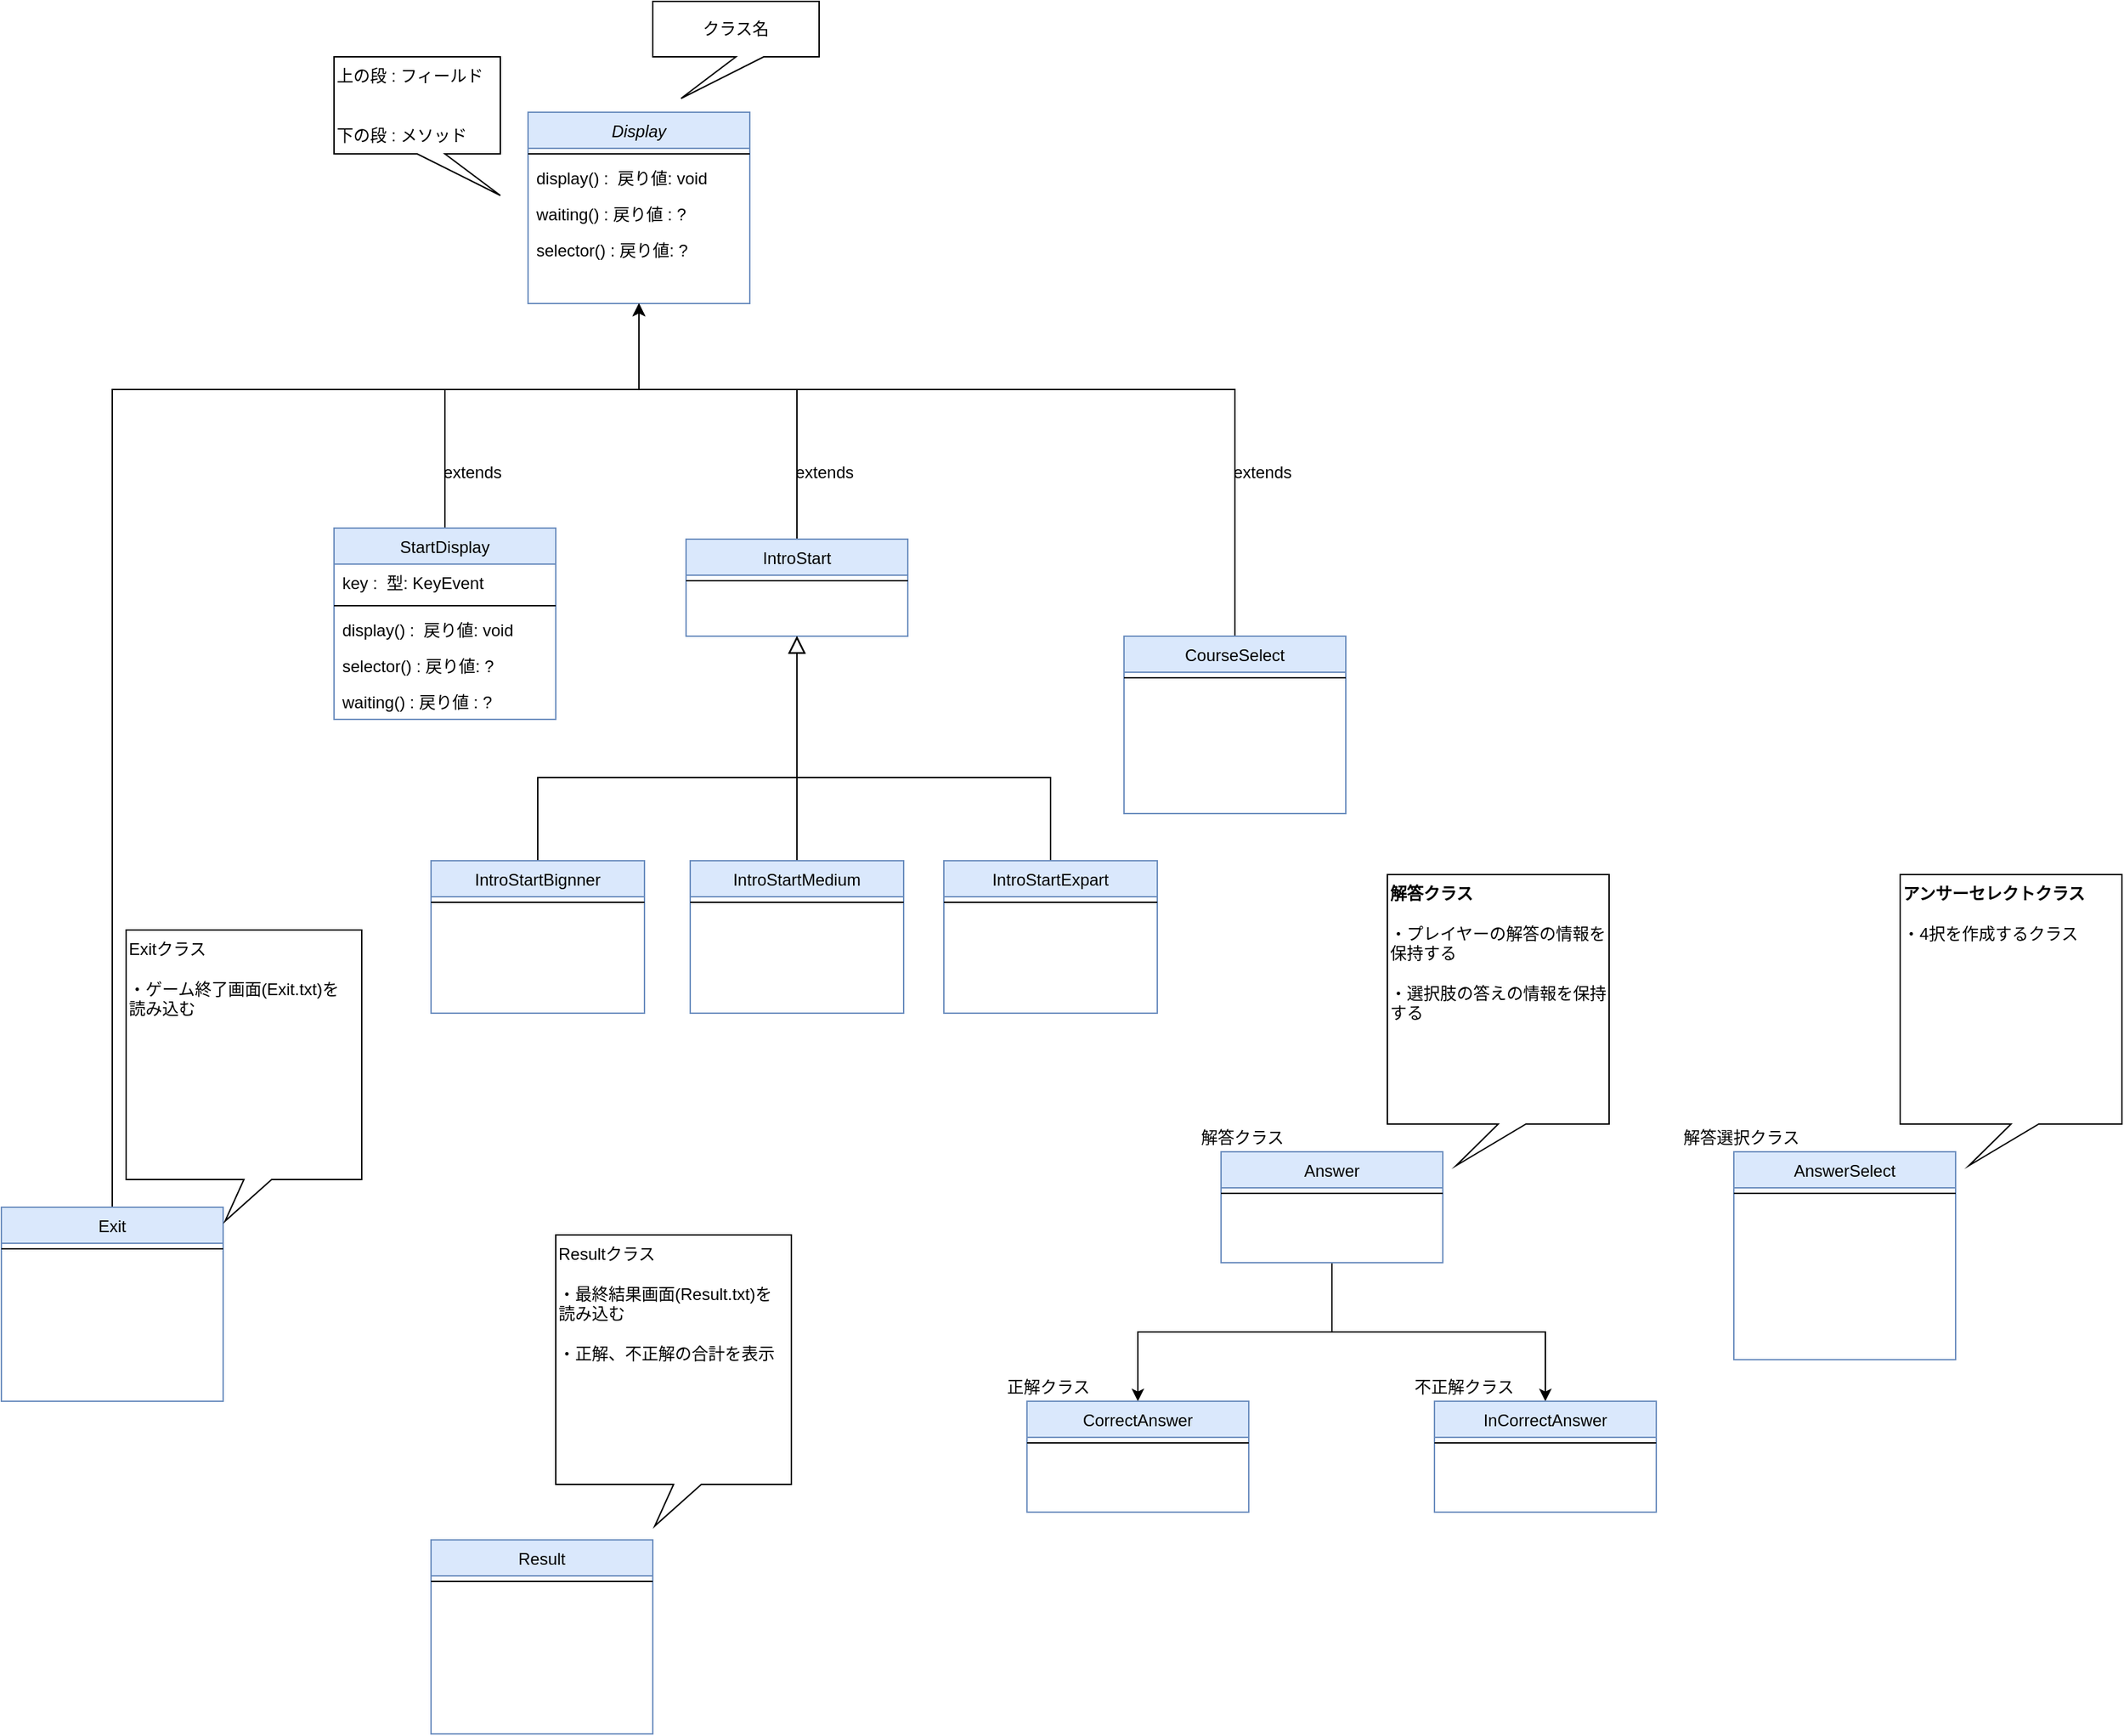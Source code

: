 <mxfile version="13.6.6" type="google"><diagram id="C5RBs43oDa-KdzZeNtuy" name="Page-1"><mxGraphModel dx="1616" dy="456" grid="1" gridSize="10" guides="1" tooltips="1" connect="1" arrows="1" fold="1" page="1" pageScale="1" pageWidth="827" pageHeight="1169" math="0" shadow="0"><root><mxCell id="WIyWlLk6GJQsqaUBKTNV-0"/><mxCell id="WIyWlLk6GJQsqaUBKTNV-1" parent="WIyWlLk6GJQsqaUBKTNV-0"/><mxCell id="zkfFHV4jXpPFQw0GAbJ--0" value="Display" style="swimlane;fontStyle=2;align=center;verticalAlign=top;childLayout=stackLayout;horizontal=1;startSize=26;horizontalStack=0;resizeParent=1;resizeLast=0;collapsible=1;marginBottom=0;rounded=0;shadow=0;strokeWidth=1;fillColor=#dae8fc;strokeColor=#6c8ebf;" parent="WIyWlLk6GJQsqaUBKTNV-1" vertex="1"><mxGeometry x="220" y="120" width="160" height="138" as="geometry"><mxRectangle x="230" y="140" width="160" height="26" as="alternateBounds"/></mxGeometry></mxCell><mxCell id="zkfFHV4jXpPFQw0GAbJ--4" value="" style="line;html=1;strokeWidth=1;align=left;verticalAlign=middle;spacingTop=-1;spacingLeft=3;spacingRight=3;rotatable=0;labelPosition=right;points=[];portConstraint=eastwest;" parent="zkfFHV4jXpPFQw0GAbJ--0" vertex="1"><mxGeometry y="26" width="160" height="8" as="geometry"/></mxCell><mxCell id="zkfFHV4jXpPFQw0GAbJ--2" value="display() :  戻り値: void" style="text;align=left;verticalAlign=top;spacingLeft=4;spacingRight=4;overflow=hidden;rotatable=0;points=[[0,0.5],[1,0.5]];portConstraint=eastwest;rounded=0;shadow=0;html=0;" parent="zkfFHV4jXpPFQw0GAbJ--0" vertex="1"><mxGeometry y="34" width="160" height="26" as="geometry"/></mxCell><mxCell id="zkfFHV4jXpPFQw0GAbJ--3" value="waiting() : 戻り値 : ?" style="text;align=left;verticalAlign=top;spacingLeft=4;spacingRight=4;overflow=hidden;rotatable=0;points=[[0,0.5],[1,0.5]];portConstraint=eastwest;rounded=0;shadow=0;html=0;" parent="zkfFHV4jXpPFQw0GAbJ--0" vertex="1"><mxGeometry y="60" width="160" height="26" as="geometry"/></mxCell><mxCell id="zkfFHV4jXpPFQw0GAbJ--5" value="selector() : 戻り値: ?" style="text;align=left;verticalAlign=top;spacingLeft=4;spacingRight=4;overflow=hidden;rotatable=0;points=[[0,0.5],[1,0.5]];portConstraint=eastwest;" parent="zkfFHV4jXpPFQw0GAbJ--0" vertex="1"><mxGeometry y="86" width="160" height="26" as="geometry"/></mxCell><mxCell id="TAYozgAB39gQis6I4emE-0" value="上の段 : フィールド&lt;br&gt;&lt;br&gt;&lt;br&gt;下の段 : メソッド" style="shape=callout;whiteSpace=wrap;html=1;perimeter=calloutPerimeter;position2=1;align=left;verticalAlign=top;" parent="WIyWlLk6GJQsqaUBKTNV-1" vertex="1"><mxGeometry x="80" y="80" width="120" height="100" as="geometry"/></mxCell><mxCell id="TAYozgAB39gQis6I4emE-1" value="クラス名" style="shape=callout;whiteSpace=wrap;html=1;perimeter=calloutPerimeter;align=center;position2=0.17;" parent="WIyWlLk6GJQsqaUBKTNV-1" vertex="1"><mxGeometry x="310" y="40" width="120" height="70" as="geometry"/></mxCell><mxCell id="TAYozgAB39gQis6I4emE-3" value="extends" style="text;html=1;strokeColor=none;fillColor=none;align=center;verticalAlign=middle;whiteSpace=wrap;rounded=0;" parent="WIyWlLk6GJQsqaUBKTNV-1" vertex="1"><mxGeometry x="414" y="370" width="40" height="20" as="geometry"/></mxCell><mxCell id="9v0r1QaV7vVbugxH52Gg-21" style="edgeStyle=orthogonalEdgeStyle;rounded=0;orthogonalLoop=1;jettySize=auto;html=1;" parent="WIyWlLk6GJQsqaUBKTNV-1" source="zkfFHV4jXpPFQw0GAbJ--13" target="zkfFHV4jXpPFQw0GAbJ--0" edge="1"><mxGeometry relative="1" as="geometry"><mxPoint x="300" y="410" as="targetPoint"/><Array as="points"><mxPoint x="414" y="320"/><mxPoint x="300" y="320"/></Array></mxGeometry></mxCell><mxCell id="zkfFHV4jXpPFQw0GAbJ--13" value="IntroStart" style="swimlane;fontStyle=0;align=center;verticalAlign=top;childLayout=stackLayout;horizontal=1;startSize=26;horizontalStack=0;resizeParent=1;resizeLast=0;collapsible=1;marginBottom=0;rounded=0;shadow=0;strokeWidth=1;fillColor=#dae8fc;strokeColor=#6c8ebf;" parent="WIyWlLk6GJQsqaUBKTNV-1" vertex="1"><mxGeometry x="334" y="428" width="160" height="70" as="geometry"><mxRectangle x="340" y="380" width="170" height="26" as="alternateBounds"/></mxGeometry></mxCell><mxCell id="zkfFHV4jXpPFQw0GAbJ--15" value="" style="line;html=1;strokeWidth=1;align=left;verticalAlign=middle;spacingTop=-1;spacingLeft=3;spacingRight=3;rotatable=0;labelPosition=right;points=[];portConstraint=eastwest;" parent="zkfFHV4jXpPFQw0GAbJ--13" vertex="1"><mxGeometry y="26" width="160" height="8" as="geometry"/></mxCell><mxCell id="9v0r1QaV7vVbugxH52Gg-22" style="edgeStyle=orthogonalEdgeStyle;rounded=0;orthogonalLoop=1;jettySize=auto;html=1;" parent="WIyWlLk6GJQsqaUBKTNV-1" source="zkfFHV4jXpPFQw0GAbJ--6" target="zkfFHV4jXpPFQw0GAbJ--0" edge="1"><mxGeometry relative="1" as="geometry"><mxPoint x="260" y="308" as="targetPoint"/><Array as="points"><mxPoint x="160" y="320"/><mxPoint x="300" y="320"/></Array></mxGeometry></mxCell><mxCell id="zkfFHV4jXpPFQw0GAbJ--6" value="StartDisplay" style="swimlane;fontStyle=0;align=center;verticalAlign=top;childLayout=stackLayout;horizontal=1;startSize=26;horizontalStack=0;resizeParent=1;resizeLast=0;collapsible=1;marginBottom=0;rounded=0;shadow=0;strokeWidth=1;fillColor=#dae8fc;strokeColor=#6c8ebf;" parent="WIyWlLk6GJQsqaUBKTNV-1" vertex="1"><mxGeometry x="80" y="420" width="160" height="138" as="geometry"><mxRectangle x="130" y="380" width="160" height="26" as="alternateBounds"/></mxGeometry></mxCell><mxCell id="zkfFHV4jXpPFQw0GAbJ--7" value="key :  型: KeyEvent" style="text;align=left;verticalAlign=top;spacingLeft=4;spacingRight=4;overflow=hidden;rotatable=0;points=[[0,0.5],[1,0.5]];portConstraint=eastwest;" parent="zkfFHV4jXpPFQw0GAbJ--6" vertex="1"><mxGeometry y="26" width="160" height="26" as="geometry"/></mxCell><mxCell id="zkfFHV4jXpPFQw0GAbJ--9" value="" style="line;html=1;strokeWidth=1;align=left;verticalAlign=middle;spacingTop=-1;spacingLeft=3;spacingRight=3;rotatable=0;labelPosition=right;points=[];portConstraint=eastwest;" parent="zkfFHV4jXpPFQw0GAbJ--6" vertex="1"><mxGeometry y="52" width="160" height="8" as="geometry"/></mxCell><mxCell id="TAYozgAB39gQis6I4emE-13" value="display() :  戻り値: void" style="text;align=left;verticalAlign=top;spacingLeft=4;spacingRight=4;overflow=hidden;rotatable=0;points=[[0,0.5],[1,0.5]];portConstraint=eastwest;rounded=0;shadow=0;html=0;" parent="zkfFHV4jXpPFQw0GAbJ--6" vertex="1"><mxGeometry y="60" width="160" height="26" as="geometry"/></mxCell><mxCell id="TAYozgAB39gQis6I4emE-15" value="selector() : 戻り値: ?" style="text;align=left;verticalAlign=top;spacingLeft=4;spacingRight=4;overflow=hidden;rotatable=0;points=[[0,0.5],[1,0.5]];portConstraint=eastwest;" parent="zkfFHV4jXpPFQw0GAbJ--6" vertex="1"><mxGeometry y="86" width="160" height="26" as="geometry"/></mxCell><mxCell id="TAYozgAB39gQis6I4emE-14" value="waiting() : 戻り値 : ?" style="text;align=left;verticalAlign=top;spacingLeft=4;spacingRight=4;overflow=hidden;rotatable=0;points=[[0,0.5],[1,0.5]];portConstraint=eastwest;rounded=0;shadow=0;html=0;" parent="zkfFHV4jXpPFQw0GAbJ--6" vertex="1"><mxGeometry y="112" width="160" height="26" as="geometry"/></mxCell><mxCell id="TAYozgAB39gQis6I4emE-9" value="extends" style="text;html=1;strokeColor=none;fillColor=none;align=center;verticalAlign=middle;whiteSpace=wrap;rounded=0;" parent="WIyWlLk6GJQsqaUBKTNV-1" vertex="1"><mxGeometry x="160" y="370" width="40" height="20" as="geometry"/></mxCell><mxCell id="aFRgOXpxUzwA86uypKQA-5" value="" style="endArrow=block;endSize=10;endFill=0;shadow=0;strokeWidth=1;rounded=0;edgeStyle=elbowEdgeStyle;elbow=vertical;entryX=0.5;entryY=1;entryDx=0;entryDy=0;exitX=0.5;exitY=0;exitDx=0;exitDy=0;" parent="WIyWlLk6GJQsqaUBKTNV-1" source="aFRgOXpxUzwA86uypKQA-2" target="zkfFHV4jXpPFQw0GAbJ--13" edge="1"><mxGeometry width="160" relative="1" as="geometry"><mxPoint x="414" y="620" as="sourcePoint"/><mxPoint x="414" y="504" as="targetPoint"/><Array as="points"><mxPoint x="370" y="610"/><mxPoint x="300" y="574"/><mxPoint x="300" y="574"/><mxPoint x="300" y="594"/></Array></mxGeometry></mxCell><mxCell id="9v0r1QaV7vVbugxH52Gg-6" value="" style="endArrow=block;endSize=10;endFill=0;shadow=0;strokeWidth=1;rounded=0;edgeStyle=elbowEdgeStyle;elbow=vertical;exitX=0.5;exitY=0;exitDx=0;exitDy=0;entryX=0.5;entryY=1;entryDx=0;entryDy=0;" parent="WIyWlLk6GJQsqaUBKTNV-1" source="9v0r1QaV7vVbugxH52Gg-0" target="zkfFHV4jXpPFQw0GAbJ--13" edge="1"><mxGeometry width="160" relative="1" as="geometry"><mxPoint x="586.5" y="642" as="sourcePoint"/><mxPoint x="586.5" y="480" as="targetPoint"/><Array as="points"><mxPoint x="500" y="600"/><mxPoint x="472.5" y="550"/><mxPoint x="472.5" y="570"/></Array></mxGeometry></mxCell><mxCell id="aFRgOXpxUzwA86uypKQA-2" value="IntroStartMedium" style="swimlane;fontStyle=0;align=center;verticalAlign=top;childLayout=stackLayout;horizontal=1;startSize=26;horizontalStack=0;resizeParent=1;resizeLast=0;collapsible=1;marginBottom=0;rounded=0;shadow=0;strokeWidth=1;fillColor=#dae8fc;strokeColor=#6c8ebf;" parent="WIyWlLk6GJQsqaUBKTNV-1" vertex="1"><mxGeometry x="337" y="660" width="154" height="110" as="geometry"><mxRectangle x="340" y="380" width="170" height="26" as="alternateBounds"/></mxGeometry></mxCell><mxCell id="aFRgOXpxUzwA86uypKQA-3" value="" style="line;html=1;strokeWidth=1;align=left;verticalAlign=middle;spacingTop=-1;spacingLeft=3;spacingRight=3;rotatable=0;labelPosition=right;points=[];portConstraint=eastwest;" parent="aFRgOXpxUzwA86uypKQA-2" vertex="1"><mxGeometry y="26" width="154" height="8" as="geometry"/></mxCell><mxCell id="9v0r1QaV7vVbugxH52Gg-9" value="" style="endArrow=block;endSize=10;endFill=0;shadow=0;strokeWidth=1;rounded=0;edgeStyle=elbowEdgeStyle;elbow=vertical;entryX=0.5;entryY=1;entryDx=0;entryDy=0;exitX=0.5;exitY=0;exitDx=0;exitDy=0;" parent="WIyWlLk6GJQsqaUBKTNV-1" source="9v0r1QaV7vVbugxH52Gg-2" target="zkfFHV4jXpPFQw0GAbJ--13" edge="1"><mxGeometry width="160" relative="1" as="geometry"><mxPoint x="240" y="642" as="sourcePoint"/><mxPoint x="240" y="480" as="targetPoint"/><Array as="points"><mxPoint x="320" y="600"/><mxPoint x="126" y="556"/><mxPoint x="126" y="556"/><mxPoint x="126" y="576"/></Array></mxGeometry></mxCell><mxCell id="9v0r1QaV7vVbugxH52Gg-2" value="IntroStartBignner" style="swimlane;fontStyle=0;align=center;verticalAlign=top;childLayout=stackLayout;horizontal=1;startSize=26;horizontalStack=0;resizeParent=1;resizeLast=0;collapsible=1;marginBottom=0;rounded=0;shadow=0;strokeWidth=1;fillColor=#dae8fc;strokeColor=#6c8ebf;" parent="WIyWlLk6GJQsqaUBKTNV-1" vertex="1"><mxGeometry x="150" y="660" width="154" height="110" as="geometry"><mxRectangle x="340" y="380" width="170" height="26" as="alternateBounds"/></mxGeometry></mxCell><mxCell id="9v0r1QaV7vVbugxH52Gg-3" value="" style="line;html=1;strokeWidth=1;align=left;verticalAlign=middle;spacingTop=-1;spacingLeft=3;spacingRight=3;rotatable=0;labelPosition=right;points=[];portConstraint=eastwest;" parent="9v0r1QaV7vVbugxH52Gg-2" vertex="1"><mxGeometry y="26" width="154" height="8" as="geometry"/></mxCell><mxCell id="9v0r1QaV7vVbugxH52Gg-0" value="IntroStartExpart" style="swimlane;fontStyle=0;align=center;verticalAlign=top;childLayout=stackLayout;horizontal=1;startSize=26;horizontalStack=0;resizeParent=1;resizeLast=0;collapsible=1;marginBottom=0;rounded=0;shadow=0;strokeWidth=1;fillColor=#dae8fc;strokeColor=#6c8ebf;" parent="WIyWlLk6GJQsqaUBKTNV-1" vertex="1"><mxGeometry x="520" y="660" width="154" height="110" as="geometry"><mxRectangle x="340" y="380" width="170" height="26" as="alternateBounds"/></mxGeometry></mxCell><mxCell id="9v0r1QaV7vVbugxH52Gg-1" value="" style="line;html=1;strokeWidth=1;align=left;verticalAlign=middle;spacingTop=-1;spacingLeft=3;spacingRight=3;rotatable=0;labelPosition=right;points=[];portConstraint=eastwest;" parent="9v0r1QaV7vVbugxH52Gg-0" vertex="1"><mxGeometry y="26" width="154" height="8" as="geometry"/></mxCell><mxCell id="9v0r1QaV7vVbugxH52Gg-20" style="edgeStyle=orthogonalEdgeStyle;rounded=0;orthogonalLoop=1;jettySize=auto;html=1;exitX=0.5;exitY=0;exitDx=0;exitDy=0;" parent="WIyWlLk6GJQsqaUBKTNV-1" source="9v0r1QaV7vVbugxH52Gg-15" target="zkfFHV4jXpPFQw0GAbJ--0" edge="1"><mxGeometry relative="1" as="geometry"><mxPoint x="296.8" y="260" as="targetPoint"/><Array as="points"><mxPoint x="730" y="320"/><mxPoint x="300" y="320"/></Array></mxGeometry></mxCell><mxCell id="9v0r1QaV7vVbugxH52Gg-15" value="CourseSelect" style="swimlane;fontStyle=0;align=center;verticalAlign=top;childLayout=stackLayout;horizontal=1;startSize=26;horizontalStack=0;resizeParent=1;resizeLast=0;collapsible=1;marginBottom=0;rounded=0;shadow=0;strokeWidth=1;fillColor=#dae8fc;strokeColor=#6c8ebf;" parent="WIyWlLk6GJQsqaUBKTNV-1" vertex="1"><mxGeometry x="650" y="498" width="160" height="128" as="geometry"><mxRectangle x="340" y="380" width="170" height="26" as="alternateBounds"/></mxGeometry></mxCell><mxCell id="9v0r1QaV7vVbugxH52Gg-16" value="" style="line;html=1;strokeWidth=1;align=left;verticalAlign=middle;spacingTop=-1;spacingLeft=3;spacingRight=3;rotatable=0;labelPosition=right;points=[];portConstraint=eastwest;" parent="9v0r1QaV7vVbugxH52Gg-15" vertex="1"><mxGeometry y="26" width="160" height="8" as="geometry"/></mxCell><mxCell id="VOgPtXjET8mCiXlU2rQi-0" value="extends" style="text;html=1;strokeColor=none;fillColor=none;align=center;verticalAlign=middle;whiteSpace=wrap;rounded=0;" vertex="1" parent="WIyWlLk6GJQsqaUBKTNV-1"><mxGeometry x="730" y="370" width="40" height="20" as="geometry"/></mxCell><mxCell id="VOgPtXjET8mCiXlU2rQi-4" style="edgeStyle=orthogonalEdgeStyle;rounded=0;orthogonalLoop=1;jettySize=auto;html=1;entryX=0.5;entryY=0;entryDx=0;entryDy=0;" edge="1" parent="WIyWlLk6GJQsqaUBKTNV-1" source="VOgPtXjET8mCiXlU2rQi-1" target="VOgPtXjET8mCiXlU2rQi-5"><mxGeometry relative="1" as="geometry"><mxPoint x="800" y="1020" as="targetPoint"/></mxGeometry></mxCell><mxCell id="VOgPtXjET8mCiXlU2rQi-7" style="edgeStyle=orthogonalEdgeStyle;rounded=0;orthogonalLoop=1;jettySize=auto;html=1;entryX=0.5;entryY=0;entryDx=0;entryDy=0;" edge="1" parent="WIyWlLk6GJQsqaUBKTNV-1" source="VOgPtXjET8mCiXlU2rQi-1" target="VOgPtXjET8mCiXlU2rQi-8"><mxGeometry relative="1" as="geometry"><mxPoint x="980" y="1050" as="targetPoint"/><Array as="points"><mxPoint x="800" y="1000"/><mxPoint x="954" y="1000"/></Array></mxGeometry></mxCell><mxCell id="VOgPtXjET8mCiXlU2rQi-10" value="正解クラス" style="text;html=1;align=center;verticalAlign=middle;resizable=0;points=[];autosize=1;" vertex="1" parent="WIyWlLk6GJQsqaUBKTNV-1"><mxGeometry x="560" y="1030" width="70" height="20" as="geometry"/></mxCell><mxCell id="VOgPtXjET8mCiXlU2rQi-11" value="不正解クラス" style="text;html=1;align=center;verticalAlign=middle;resizable=0;points=[];autosize=1;" vertex="1" parent="WIyWlLk6GJQsqaUBKTNV-1"><mxGeometry x="850" y="1030" width="90" height="20" as="geometry"/></mxCell><mxCell id="VOgPtXjET8mCiXlU2rQi-12" value="解答クラス" style="text;html=1;align=center;verticalAlign=middle;resizable=0;points=[];autosize=1;" vertex="1" parent="WIyWlLk6GJQsqaUBKTNV-1"><mxGeometry x="700" y="850" width="70" height="20" as="geometry"/></mxCell><mxCell id="VOgPtXjET8mCiXlU2rQi-13" value="&lt;b&gt;解答クラス&lt;/b&gt;&lt;br&gt;&lt;br&gt;・プレイヤーの解答の情報を&lt;br&gt;保持する&lt;br&gt;&lt;br&gt;・選択肢の答えの情報を保持する" style="shape=callout;whiteSpace=wrap;html=1;perimeter=calloutPerimeter;position2=0.31;verticalAlign=top;align=left;" vertex="1" parent="WIyWlLk6GJQsqaUBKTNV-1"><mxGeometry x="840" y="670" width="160" height="210" as="geometry"/></mxCell><mxCell id="VOgPtXjET8mCiXlU2rQi-1" value="Answer" style="swimlane;fontStyle=0;align=center;verticalAlign=top;childLayout=stackLayout;horizontal=1;startSize=26;horizontalStack=0;resizeParent=1;resizeLast=0;collapsible=1;marginBottom=0;rounded=0;shadow=0;strokeWidth=1;fillColor=#dae8fc;strokeColor=#6c8ebf;" vertex="1" parent="WIyWlLk6GJQsqaUBKTNV-1"><mxGeometry x="720" y="870" width="160" height="80" as="geometry"><mxRectangle x="340" y="380" width="170" height="26" as="alternateBounds"/></mxGeometry></mxCell><mxCell id="VOgPtXjET8mCiXlU2rQi-2" value="" style="line;html=1;strokeWidth=1;align=left;verticalAlign=middle;spacingTop=-1;spacingLeft=3;spacingRight=3;rotatable=0;labelPosition=right;points=[];portConstraint=eastwest;" vertex="1" parent="VOgPtXjET8mCiXlU2rQi-1"><mxGeometry y="26" width="160" height="8" as="geometry"/></mxCell><mxCell id="VOgPtXjET8mCiXlU2rQi-5" value="CorrectAnswer" style="swimlane;fontStyle=0;align=center;verticalAlign=top;childLayout=stackLayout;horizontal=1;startSize=26;horizontalStack=0;resizeParent=1;resizeLast=0;collapsible=1;marginBottom=0;rounded=0;shadow=0;strokeWidth=1;fillColor=#dae8fc;strokeColor=#6c8ebf;" vertex="1" parent="WIyWlLk6GJQsqaUBKTNV-1"><mxGeometry x="580" y="1050" width="160" height="80" as="geometry"><mxRectangle x="340" y="380" width="170" height="26" as="alternateBounds"/></mxGeometry></mxCell><mxCell id="VOgPtXjET8mCiXlU2rQi-6" value="" style="line;html=1;strokeWidth=1;align=left;verticalAlign=middle;spacingTop=-1;spacingLeft=3;spacingRight=3;rotatable=0;labelPosition=right;points=[];portConstraint=eastwest;" vertex="1" parent="VOgPtXjET8mCiXlU2rQi-5"><mxGeometry y="26" width="160" height="8" as="geometry"/></mxCell><mxCell id="VOgPtXjET8mCiXlU2rQi-8" value="InCorrectAnswer" style="swimlane;fontStyle=0;align=center;verticalAlign=top;childLayout=stackLayout;horizontal=1;startSize=26;horizontalStack=0;resizeParent=1;resizeLast=0;collapsible=1;marginBottom=0;rounded=0;shadow=0;strokeWidth=1;fillColor=#dae8fc;strokeColor=#6c8ebf;" vertex="1" parent="WIyWlLk6GJQsqaUBKTNV-1"><mxGeometry x="874" y="1050" width="160" height="80" as="geometry"><mxRectangle x="340" y="380" width="170" height="26" as="alternateBounds"/></mxGeometry></mxCell><mxCell id="VOgPtXjET8mCiXlU2rQi-9" value="" style="line;html=1;strokeWidth=1;align=left;verticalAlign=middle;spacingTop=-1;spacingLeft=3;spacingRight=3;rotatable=0;labelPosition=right;points=[];portConstraint=eastwest;" vertex="1" parent="VOgPtXjET8mCiXlU2rQi-8"><mxGeometry y="26" width="160" height="8" as="geometry"/></mxCell><mxCell id="VOgPtXjET8mCiXlU2rQi-14" value="AnswerSelect" style="swimlane;fontStyle=0;align=center;verticalAlign=top;childLayout=stackLayout;horizontal=1;startSize=26;horizontalStack=0;resizeParent=1;resizeLast=0;collapsible=1;marginBottom=0;rounded=0;shadow=0;strokeWidth=1;fillColor=#dae8fc;strokeColor=#6c8ebf;" vertex="1" parent="WIyWlLk6GJQsqaUBKTNV-1"><mxGeometry x="1090" y="870" width="160" height="150" as="geometry"><mxRectangle x="340" y="380" width="170" height="26" as="alternateBounds"/></mxGeometry></mxCell><mxCell id="VOgPtXjET8mCiXlU2rQi-15" value="" style="line;html=1;strokeWidth=1;align=left;verticalAlign=middle;spacingTop=-1;spacingLeft=3;spacingRight=3;rotatable=0;labelPosition=right;points=[];portConstraint=eastwest;" vertex="1" parent="VOgPtXjET8mCiXlU2rQi-14"><mxGeometry y="26" width="160" height="8" as="geometry"/></mxCell><mxCell id="VOgPtXjET8mCiXlU2rQi-16" value="解答選択クラス" style="text;html=1;align=center;verticalAlign=middle;resizable=0;points=[];autosize=1;" vertex="1" parent="WIyWlLk6GJQsqaUBKTNV-1"><mxGeometry x="1045" y="850" width="100" height="20" as="geometry"/></mxCell><mxCell id="VOgPtXjET8mCiXlU2rQi-17" value="&lt;b&gt;アンサーセレクトクラス&lt;/b&gt;&lt;br&gt;&lt;br&gt;・4択を作成するクラス" style="shape=callout;whiteSpace=wrap;html=1;perimeter=calloutPerimeter;position2=0.31;verticalAlign=top;align=left;" vertex="1" parent="WIyWlLk6GJQsqaUBKTNV-1"><mxGeometry x="1210" y="670" width="160" height="210" as="geometry"/></mxCell><mxCell id="VOgPtXjET8mCiXlU2rQi-21" value="Resultクラス&lt;br&gt;&lt;br&gt;・最終結果画面(Result.txt)を&lt;br&gt;読み込む&lt;br&gt;&lt;br&gt;・正解、不正解の合計を表示" style="shape=callout;whiteSpace=wrap;html=1;perimeter=calloutPerimeter;align=left;position2=0.42;verticalAlign=top;" vertex="1" parent="WIyWlLk6GJQsqaUBKTNV-1"><mxGeometry x="240" y="930" width="170" height="210" as="geometry"/></mxCell><mxCell id="VOgPtXjET8mCiXlU2rQi-18" value="Result" style="swimlane;fontStyle=0;align=center;verticalAlign=top;childLayout=stackLayout;horizontal=1;startSize=26;horizontalStack=0;resizeParent=1;resizeLast=0;collapsible=1;marginBottom=0;rounded=0;shadow=0;strokeWidth=1;fillColor=#dae8fc;strokeColor=#6c8ebf;" vertex="1" parent="WIyWlLk6GJQsqaUBKTNV-1"><mxGeometry x="150" y="1150" width="160" height="140" as="geometry"><mxRectangle x="340" y="380" width="170" height="26" as="alternateBounds"/></mxGeometry></mxCell><mxCell id="VOgPtXjET8mCiXlU2rQi-19" value="" style="line;html=1;strokeWidth=1;align=left;verticalAlign=middle;spacingTop=-1;spacingLeft=3;spacingRight=3;rotatable=0;labelPosition=right;points=[];portConstraint=eastwest;" vertex="1" parent="VOgPtXjET8mCiXlU2rQi-18"><mxGeometry y="26" width="160" height="8" as="geometry"/></mxCell><mxCell id="VOgPtXjET8mCiXlU2rQi-25" style="edgeStyle=orthogonalEdgeStyle;rounded=0;orthogonalLoop=1;jettySize=auto;html=1;" edge="1" parent="WIyWlLk6GJQsqaUBKTNV-1" source="VOgPtXjET8mCiXlU2rQi-22" target="zkfFHV4jXpPFQw0GAbJ--0"><mxGeometry relative="1" as="geometry"><Array as="points"><mxPoint x="-80" y="320"/><mxPoint x="300" y="320"/></Array></mxGeometry></mxCell><mxCell id="VOgPtXjET8mCiXlU2rQi-22" value="Exit" style="swimlane;fontStyle=0;align=center;verticalAlign=top;childLayout=stackLayout;horizontal=1;startSize=26;horizontalStack=0;resizeParent=1;resizeLast=0;collapsible=1;marginBottom=0;rounded=0;shadow=0;strokeWidth=1;fillColor=#dae8fc;strokeColor=#6c8ebf;" vertex="1" parent="WIyWlLk6GJQsqaUBKTNV-1"><mxGeometry x="-160" y="910" width="160" height="140" as="geometry"><mxRectangle x="340" y="380" width="170" height="26" as="alternateBounds"/></mxGeometry></mxCell><mxCell id="VOgPtXjET8mCiXlU2rQi-23" value="" style="line;html=1;strokeWidth=1;align=left;verticalAlign=middle;spacingTop=-1;spacingLeft=3;spacingRight=3;rotatable=0;labelPosition=right;points=[];portConstraint=eastwest;" vertex="1" parent="VOgPtXjET8mCiXlU2rQi-22"><mxGeometry y="26" width="160" height="8" as="geometry"/></mxCell><mxCell id="VOgPtXjET8mCiXlU2rQi-24" value="Exitクラス&lt;br&gt;&lt;br&gt;・ゲーム終了画面(Exit.txt)を&lt;br&gt;読み込む" style="shape=callout;whiteSpace=wrap;html=1;perimeter=calloutPerimeter;align=left;position2=0.42;verticalAlign=top;" vertex="1" parent="WIyWlLk6GJQsqaUBKTNV-1"><mxGeometry x="-70" y="710" width="170" height="210" as="geometry"/></mxCell></root></mxGraphModel></diagram></mxfile>